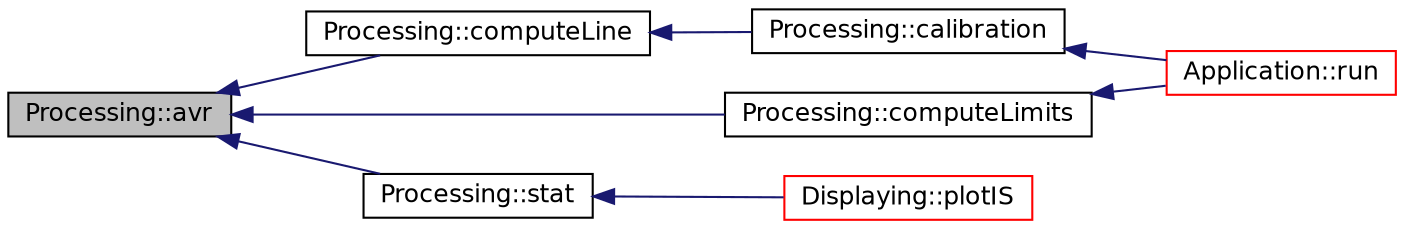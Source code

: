digraph "Processing::avr"
{
 // INTERACTIVE_SVG=YES
  edge [fontname="Helvetica",fontsize="12",labelfontname="Helvetica",labelfontsize="12"];
  node [fontname="Helvetica",fontsize="12",shape=record];
  rankdir="LR";
  Node1 [label="Processing::avr",height=0.2,width=0.4,color="black", fillcolor="grey75", style="filled" fontcolor="black"];
  Node1 -> Node2 [dir="back",color="midnightblue",fontsize="12",style="solid",fontname="Helvetica"];
  Node2 [label="Processing::computeLine",height=0.2,width=0.4,color="black", fillcolor="white", style="filled",URL="$a00011.html#a5fbd5c910da7cec1497168d1d217f1ed",tooltip="Computes a calibration line. "];
  Node2 -> Node3 [dir="back",color="midnightblue",fontsize="12",style="solid",fontname="Helvetica"];
  Node3 [label="Processing::calibration",height=0.2,width=0.4,color="black", fillcolor="white", style="filled",URL="$a00011.html#aab8fde82e21bbe6c59a743bac8480c49",tooltip="Computes calibration lines. "];
  Node3 -> Node4 [dir="back",color="midnightblue",fontsize="12",style="solid",fontname="Helvetica"];
  Node4 [label="Application::run",height=0.2,width=0.4,color="red", fillcolor="white", style="filled",URL="$a00001.html#a68965449404743bf1add056784d6cf81",tooltip="Slot of clicking on proceed button. "];
  Node1 -> Node5 [dir="back",color="midnightblue",fontsize="12",style="solid",fontname="Helvetica"];
  Node5 [label="Processing::computeLimits",height=0.2,width=0.4,color="black", fillcolor="white", style="filled",URL="$a00011.html#ac6f31cca949dba1d4aa18b746311dd2f",tooltip="Computes limits - of detection (LOD), of Quantification (LOQ) "];
  Node5 -> Node4 [dir="back",color="midnightblue",fontsize="12",style="solid",fontname="Helvetica"];
  Node1 -> Node6 [dir="back",color="midnightblue",fontsize="12",style="solid",fontname="Helvetica"];
  Node6 [label="Processing::stat",height=0.2,width=0.4,color="black", fillcolor="white", style="filled",URL="$a00011.html#ab0405d28406546aa473efb059588b045",tooltip="Computes the average (first) and the standard deviation (second) of a vector. "];
  Node6 -> Node7 [dir="back",color="midnightblue",fontsize="12",style="solid",fontname="Helvetica"];
  Node7 [label="Displaying::plotIS",height=0.2,width=0.4,color="red", fillcolor="white", style="filled",URL="$a00003.html#a836d9f49a3480b021e2c2fa22e05d6b1",tooltip="Plots internal standard curve. "];
}
